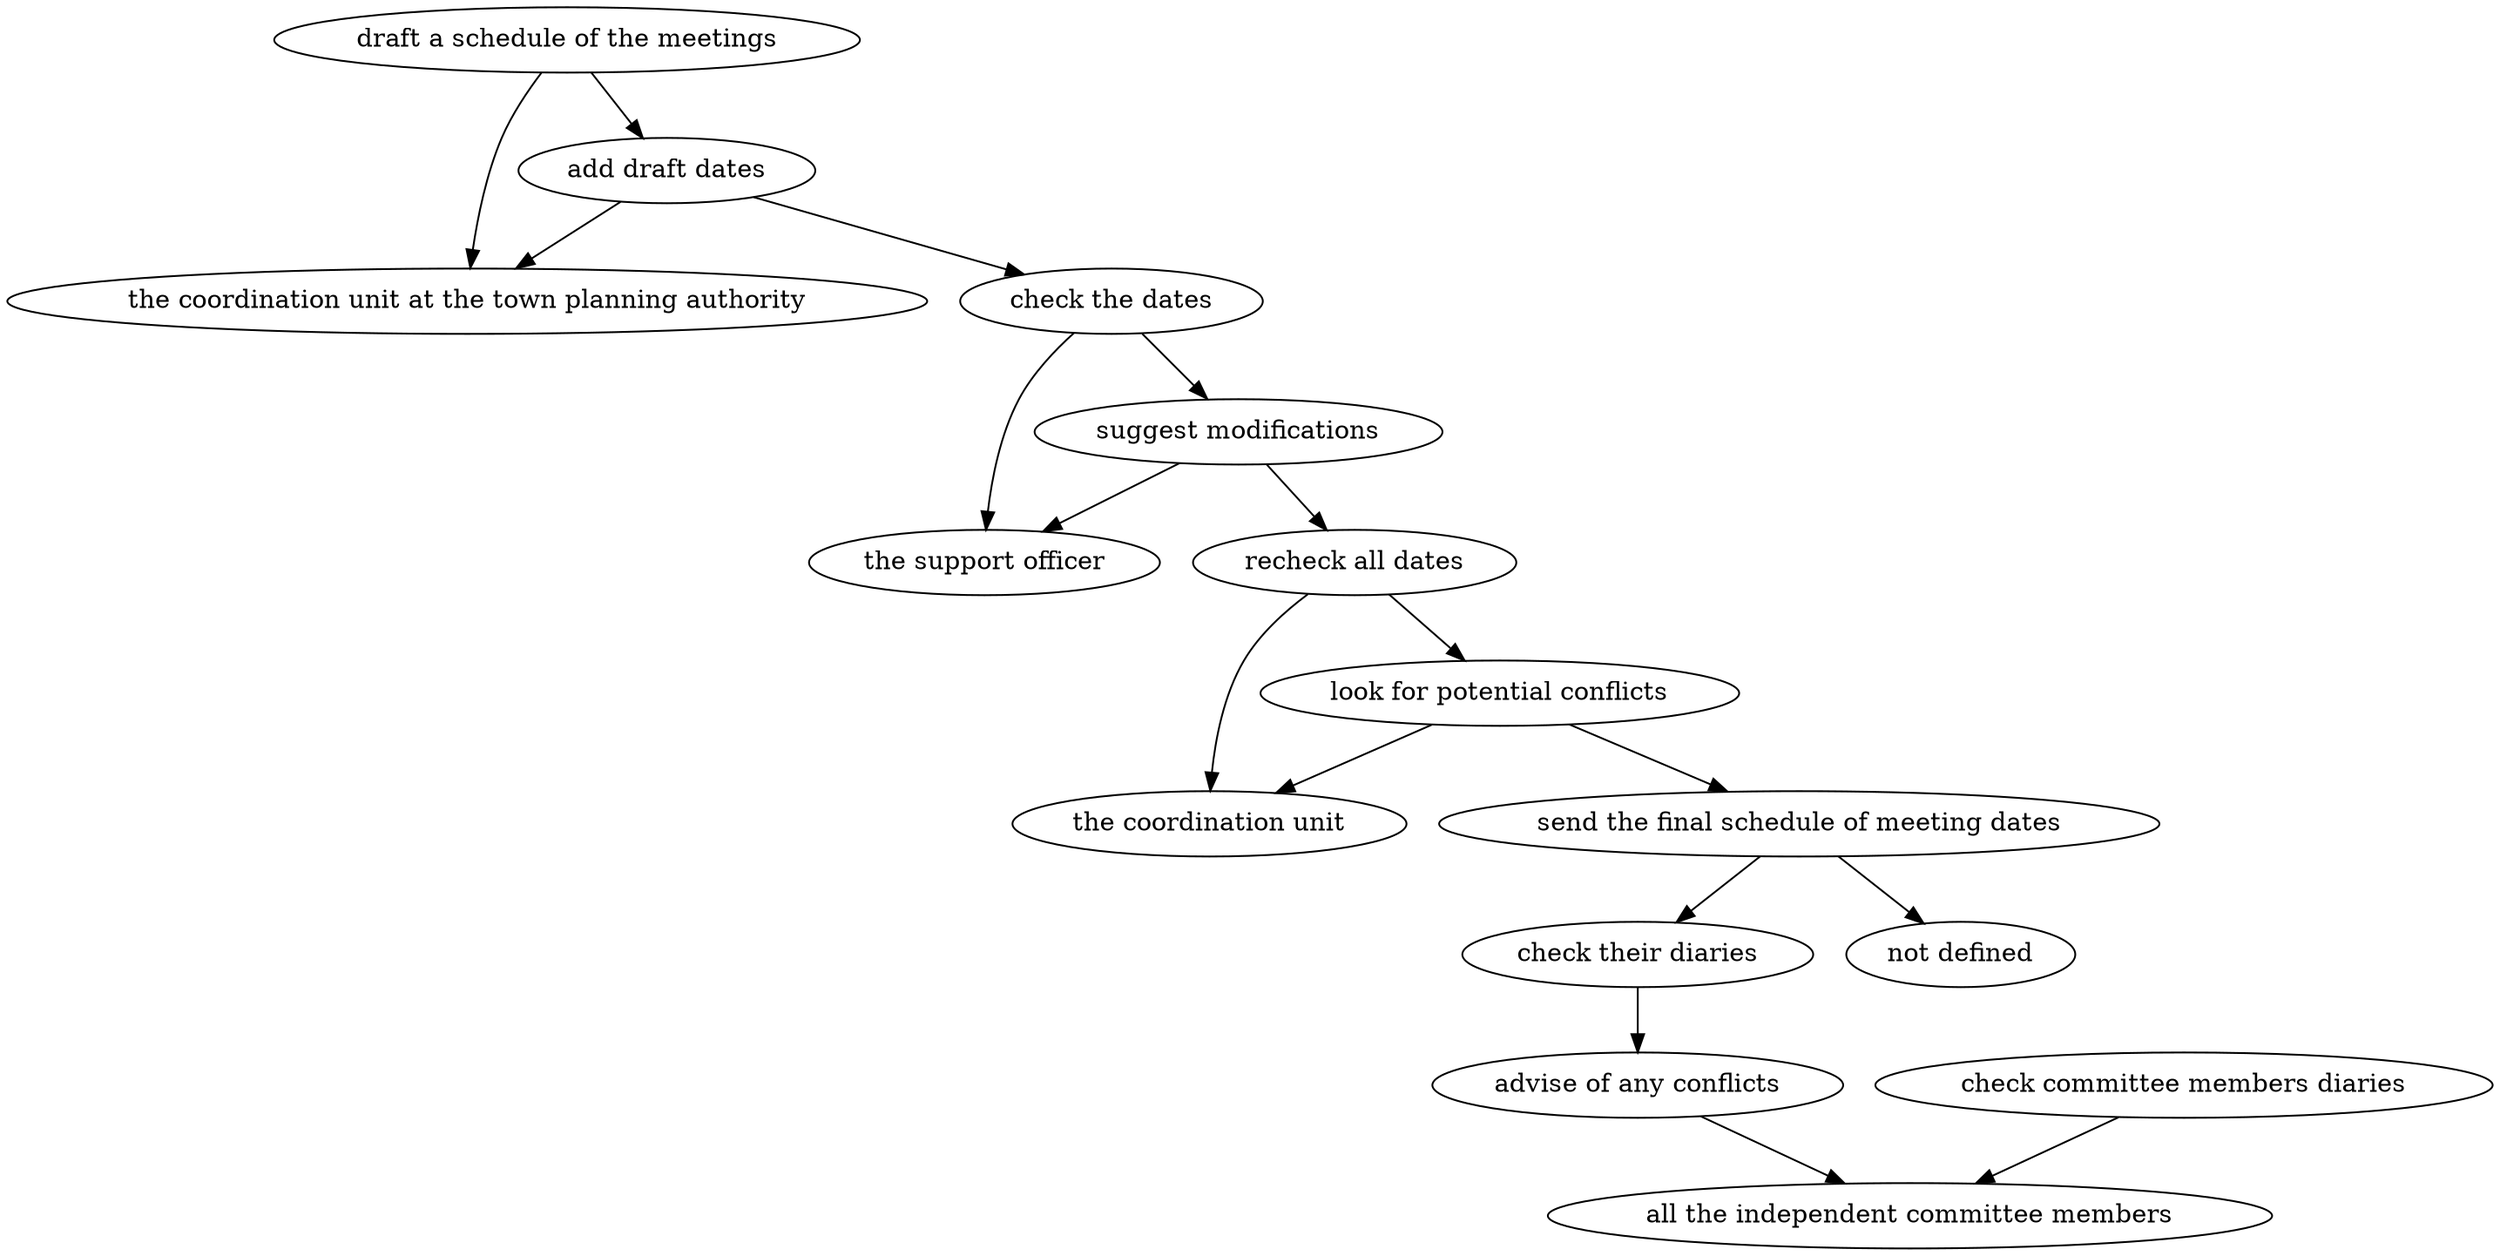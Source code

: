 strict digraph "doc-9.3" {
	graph [name="doc-9.3"];
	"draft a schedule of the meetings"	[attrs="{'type': 'Activity', 'label': 'draft a schedule of the meetings'}"];
	"add draft dates"	[attrs="{'type': 'Activity', 'label': 'add draft dates'}"];
	"draft a schedule of the meetings" -> "add draft dates"	[attrs="{'type': 'flow', 'label': 'flow'}"];
	"the coordination unit at the town planning authority"	[attrs="{'type': 'Actor', 'label': 'the coordination unit at the town planning authority'}"];
	"draft a schedule of the meetings" -> "the coordination unit at the town planning authority"	[attrs="{'type': 'actor performer', 'label': 'actor performer'}"];
	"check the dates"	[attrs="{'type': 'Activity', 'label': 'check the dates'}"];
	"add draft dates" -> "check the dates"	[attrs="{'type': 'flow', 'label': 'flow'}"];
	"add draft dates" -> "the coordination unit at the town planning authority"	[attrs="{'type': 'actor performer', 'label': 'actor performer'}"];
	"suggest modifications"	[attrs="{'type': 'Activity', 'label': 'suggest modifications'}"];
	"check the dates" -> "suggest modifications"	[attrs="{'type': 'flow', 'label': 'flow'}"];
	"the support officer"	[attrs="{'type': 'Actor', 'label': 'the support officer'}"];
	"check the dates" -> "the support officer"	[attrs="{'type': 'actor performer', 'label': 'actor performer'}"];
	"recheck all dates"	[attrs="{'type': 'Activity', 'label': 'recheck all dates'}"];
	"suggest modifications" -> "recheck all dates"	[attrs="{'type': 'flow', 'label': 'flow'}"];
	"suggest modifications" -> "the support officer"	[attrs="{'type': 'actor performer', 'label': 'actor performer'}"];
	"look for potential conflicts"	[attrs="{'type': 'Activity', 'label': 'look for potential conflicts'}"];
	"recheck all dates" -> "look for potential conflicts"	[attrs="{'type': 'flow', 'label': 'flow'}"];
	"the coordination unit"	[attrs="{'type': 'Actor', 'label': 'the coordination unit'}"];
	"recheck all dates" -> "the coordination unit"	[attrs="{'type': 'actor performer', 'label': 'actor performer'}"];
	"send the final schedule of meeting dates"	[attrs="{'type': 'Activity', 'label': 'send the final schedule of meeting dates'}"];
	"look for potential conflicts" -> "send the final schedule of meeting dates"	[attrs="{'type': 'flow', 'label': 'flow'}"];
	"look for potential conflicts" -> "the coordination unit"	[attrs="{'type': 'actor performer', 'label': 'actor performer'}"];
	"check their diaries"	[attrs="{'type': 'Activity', 'label': 'check their diaries'}"];
	"send the final schedule of meeting dates" -> "check their diaries"	[attrs="{'type': 'flow', 'label': 'flow'}"];
	"not defined"	[attrs="{'type': 'Actor', 'label': 'not defined'}"];
	"send the final schedule of meeting dates" -> "not defined"	[attrs="{'type': 'actor performer', 'label': 'actor performer'}"];
	"advise of any conflicts"	[attrs="{'type': 'Activity', 'label': 'advise of any conflicts'}"];
	"check their diaries" -> "advise of any conflicts"	[attrs="{'type': 'flow', 'label': 'flow'}"];
	"all the independent committee members"	[attrs="{'type': 'Actor', 'label': 'all the independent committee members'}"];
	"advise of any conflicts" -> "all the independent committee members"	[attrs="{'type': 'actor performer', 'label': 'actor performer'}"];
	"check committee members diaries"	[attrs="{'type': 'Activity', 'label': 'check committee members diaries'}"];
	"check committee members diaries" -> "all the independent committee members"	[attrs="{'type': 'actor performer', 'label': 'actor performer'}"];
}
